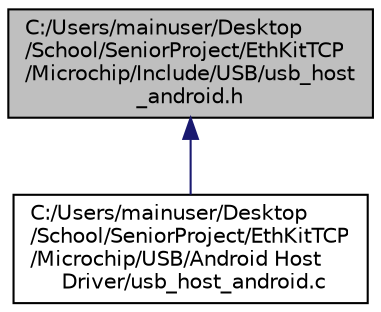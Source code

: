 digraph "C:/Users/mainuser/Desktop/School/SeniorProject/EthKitTCP/Microchip/Include/USB/usb_host_android.h"
{
  edge [fontname="Helvetica",fontsize="10",labelfontname="Helvetica",labelfontsize="10"];
  node [fontname="Helvetica",fontsize="10",shape=record];
  Node1 [label="C:/Users/mainuser/Desktop\l/School/SeniorProject/EthKitTCP\l/Microchip/Include/USB/usb_host\l_android.h",height=0.2,width=0.4,color="black", fillcolor="grey75", style="filled", fontcolor="black"];
  Node1 -> Node2 [dir="back",color="midnightblue",fontsize="10",style="solid",fontname="Helvetica"];
  Node2 [label="C:/Users/mainuser/Desktop\l/School/SeniorProject/EthKitTCP\l/Microchip/USB/Android Host\l Driver/usb_host_android.c",height=0.2,width=0.4,color="black", fillcolor="white", style="filled",URL="$usb__host__android_8c.html"];
}

